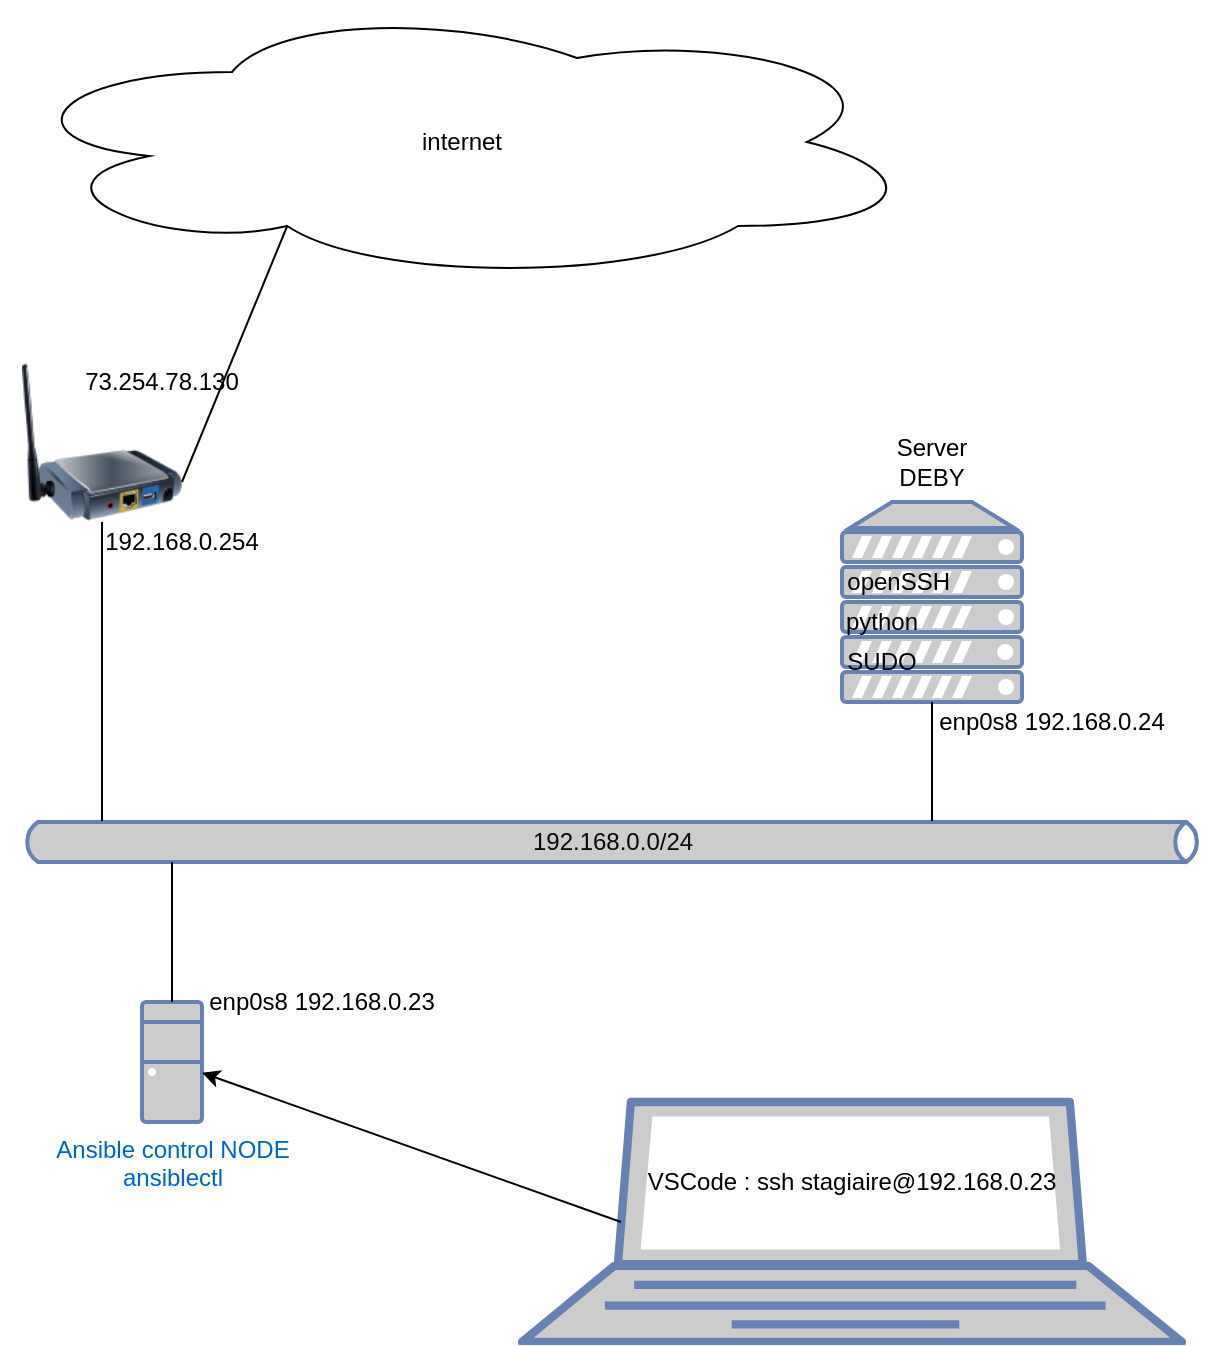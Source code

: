 <mxfile version="14.6.13" type="device"><diagram id="yqU5sOVL-DuyF6kTfc6b" name="Page-1"><mxGraphModel dx="1385" dy="703" grid="1" gridSize="10" guides="1" tooltips="1" connect="1" arrows="1" fold="1" page="1" pageScale="1" pageWidth="827" pageHeight="1169" math="0" shadow="0"><root><mxCell id="0"/><mxCell id="1" parent="0"/><mxCell id="hlYz1gYbGFKeuq61dnV7-1" value="&lt;font color=&quot;#080808&quot;&gt;192.168.0.0/24&lt;/font&gt;" style="html=1;outlineConnect=0;fillColor=#CCCCCC;strokeColor=#6881B3;gradientColor=none;gradientDirection=north;strokeWidth=2;shape=mxgraph.networks.bus;gradientColor=none;gradientDirection=north;fontColor=#ffffff;perimeter=backbonePerimeter;backboneSize=20;" vertex="1" parent="1"><mxGeometry x="150" y="420" width="590" height="20" as="geometry"/></mxCell><mxCell id="hlYz1gYbGFKeuq61dnV7-2" value="" style="fontColor=#0066CC;verticalAlign=top;verticalLabelPosition=bottom;labelPosition=center;align=center;html=1;outlineConnect=0;fillColor=#CCCCCC;strokeColor=#6881B3;gradientColor=none;gradientDirection=north;strokeWidth=2;shape=mxgraph.networks.server;" vertex="1" parent="1"><mxGeometry x="560" y="260" width="90" height="100" as="geometry"/></mxCell><mxCell id="hlYz1gYbGFKeuq61dnV7-3" value="Ansible control NODE&lt;br&gt;ansiblectl" style="fontColor=#0066CC;verticalAlign=top;verticalLabelPosition=bottom;labelPosition=center;align=center;html=1;outlineConnect=0;fillColor=#CCCCCC;strokeColor=#6881B3;gradientColor=none;gradientDirection=north;strokeWidth=2;shape=mxgraph.networks.desktop_pc;" vertex="1" parent="1"><mxGeometry x="210" y="510" width="30" height="60" as="geometry"/></mxCell><mxCell id="hlYz1gYbGFKeuq61dnV7-5" value="" style="endArrow=none;html=1;entryX=0.5;entryY=1;entryDx=0;entryDy=0;entryPerimeter=0;" edge="1" parent="1" source="hlYz1gYbGFKeuq61dnV7-1" target="hlYz1gYbGFKeuq61dnV7-2"><mxGeometry width="50" height="50" relative="1" as="geometry"><mxPoint x="390" y="460" as="sourcePoint"/><mxPoint x="440" y="410" as="targetPoint"/></mxGeometry></mxCell><mxCell id="hlYz1gYbGFKeuq61dnV7-6" value="Server DEBY" style="text;html=1;strokeColor=none;fillColor=none;align=center;verticalAlign=middle;whiteSpace=wrap;rounded=0;" vertex="1" parent="1"><mxGeometry x="585" y="230" width="40" height="20" as="geometry"/></mxCell><mxCell id="hlYz1gYbGFKeuq61dnV7-7" value="enp0s8 192.168.0.24" style="text;html=1;strokeColor=none;fillColor=none;align=center;verticalAlign=middle;whiteSpace=wrap;rounded=0;" vertex="1" parent="1"><mxGeometry x="580" y="360" width="170" height="20" as="geometry"/></mxCell><mxCell id="hlYz1gYbGFKeuq61dnV7-8" value="" style="endArrow=none;html=1;exitX=0.5;exitY=0;exitDx=0;exitDy=0;exitPerimeter=0;" edge="1" parent="1" source="hlYz1gYbGFKeuq61dnV7-3" target="hlYz1gYbGFKeuq61dnV7-1"><mxGeometry width="50" height="50" relative="1" as="geometry"><mxPoint x="390" y="440" as="sourcePoint"/><mxPoint x="440" y="390" as="targetPoint"/></mxGeometry></mxCell><mxCell id="hlYz1gYbGFKeuq61dnV7-9" value="enp0s8 192.168.0.23" style="text;html=1;strokeColor=none;fillColor=none;align=center;verticalAlign=middle;whiteSpace=wrap;rounded=0;" vertex="1" parent="1"><mxGeometry x="210" y="500" width="180" height="20" as="geometry"/></mxCell><mxCell id="hlYz1gYbGFKeuq61dnV7-10" value="" style="fontColor=#0066CC;verticalAlign=top;verticalLabelPosition=bottom;labelPosition=center;align=center;html=1;outlineConnect=0;fillColor=#CCCCCC;strokeColor=#6881B3;gradientColor=none;gradientDirection=north;strokeWidth=2;shape=mxgraph.networks.laptop;" vertex="1" parent="1"><mxGeometry x="400" y="560" width="330" height="120" as="geometry"/></mxCell><mxCell id="hlYz1gYbGFKeuq61dnV7-11" value="VSCode : ssh stagiaire@192.168.0.23" style="text;html=1;strokeColor=none;fillColor=none;align=center;verticalAlign=middle;whiteSpace=wrap;rounded=0;" vertex="1" parent="1"><mxGeometry x="450" y="590" width="230" height="20" as="geometry"/></mxCell><mxCell id="hlYz1gYbGFKeuq61dnV7-12" value="" style="endArrow=classic;html=1;exitX=0.15;exitY=0.5;exitDx=0;exitDy=0;exitPerimeter=0;" edge="1" parent="1" source="hlYz1gYbGFKeuq61dnV7-10" target="hlYz1gYbGFKeuq61dnV7-3"><mxGeometry width="50" height="50" relative="1" as="geometry"><mxPoint x="390" y="440" as="sourcePoint"/><mxPoint x="440" y="390" as="targetPoint"/><Array as="points"/></mxGeometry></mxCell><mxCell id="hlYz1gYbGFKeuq61dnV7-14" value="openSSH&amp;nbsp;" style="text;html=1;strokeColor=none;fillColor=none;align=center;verticalAlign=middle;whiteSpace=wrap;rounded=0;" vertex="1" parent="1"><mxGeometry x="570" y="290" width="40" height="20" as="geometry"/></mxCell><mxCell id="hlYz1gYbGFKeuq61dnV7-15" value="python" style="text;html=1;strokeColor=none;fillColor=none;align=center;verticalAlign=middle;whiteSpace=wrap;rounded=0;" vertex="1" parent="1"><mxGeometry x="560" y="310" width="40" height="20" as="geometry"/></mxCell><mxCell id="hlYz1gYbGFKeuq61dnV7-22" value="" style="image;html=1;image=img/lib/clip_art/networking/Print_Server_Wireless_128x128.png" vertex="1" parent="1"><mxGeometry x="150" y="190" width="80" height="80" as="geometry"/></mxCell><mxCell id="hlYz1gYbGFKeuq61dnV7-23" value="" style="endArrow=none;html=1;" edge="1" parent="1" source="hlYz1gYbGFKeuq61dnV7-22" target="hlYz1gYbGFKeuq61dnV7-1"><mxGeometry width="50" height="50" relative="1" as="geometry"><mxPoint x="310" y="280" as="sourcePoint"/><mxPoint x="360" y="230" as="targetPoint"/></mxGeometry></mxCell><mxCell id="hlYz1gYbGFKeuq61dnV7-24" value="internet" style="ellipse;shape=cloud;whiteSpace=wrap;html=1;" vertex="1" parent="1"><mxGeometry x="140" y="10" width="460" height="140" as="geometry"/></mxCell><mxCell id="hlYz1gYbGFKeuq61dnV7-25" value="" style="endArrow=none;html=1;entryX=0.31;entryY=0.8;entryDx=0;entryDy=0;entryPerimeter=0;exitX=1;exitY=0.75;exitDx=0;exitDy=0;" edge="1" parent="1" source="hlYz1gYbGFKeuq61dnV7-22" target="hlYz1gYbGFKeuq61dnV7-24"><mxGeometry width="50" height="50" relative="1" as="geometry"><mxPoint x="310" y="280" as="sourcePoint"/><mxPoint x="360" y="230" as="targetPoint"/></mxGeometry></mxCell><mxCell id="hlYz1gYbGFKeuq61dnV7-26" value="73.254.78.130" style="text;html=1;strokeColor=none;fillColor=none;align=center;verticalAlign=middle;whiteSpace=wrap;rounded=0;" vertex="1" parent="1"><mxGeometry x="200" y="190" width="40" height="20" as="geometry"/></mxCell><mxCell id="hlYz1gYbGFKeuq61dnV7-27" value="192.168.0.254" style="text;html=1;strokeColor=none;fillColor=none;align=center;verticalAlign=middle;whiteSpace=wrap;rounded=0;" vertex="1" parent="1"><mxGeometry x="210" y="270" width="40" height="20" as="geometry"/></mxCell><mxCell id="hlYz1gYbGFKeuq61dnV7-28" value="SUDO" style="text;html=1;strokeColor=none;fillColor=none;align=center;verticalAlign=middle;whiteSpace=wrap;rounded=0;" vertex="1" parent="1"><mxGeometry x="560" y="330" width="40" height="20" as="geometry"/></mxCell></root></mxGraphModel></diagram></mxfile>
